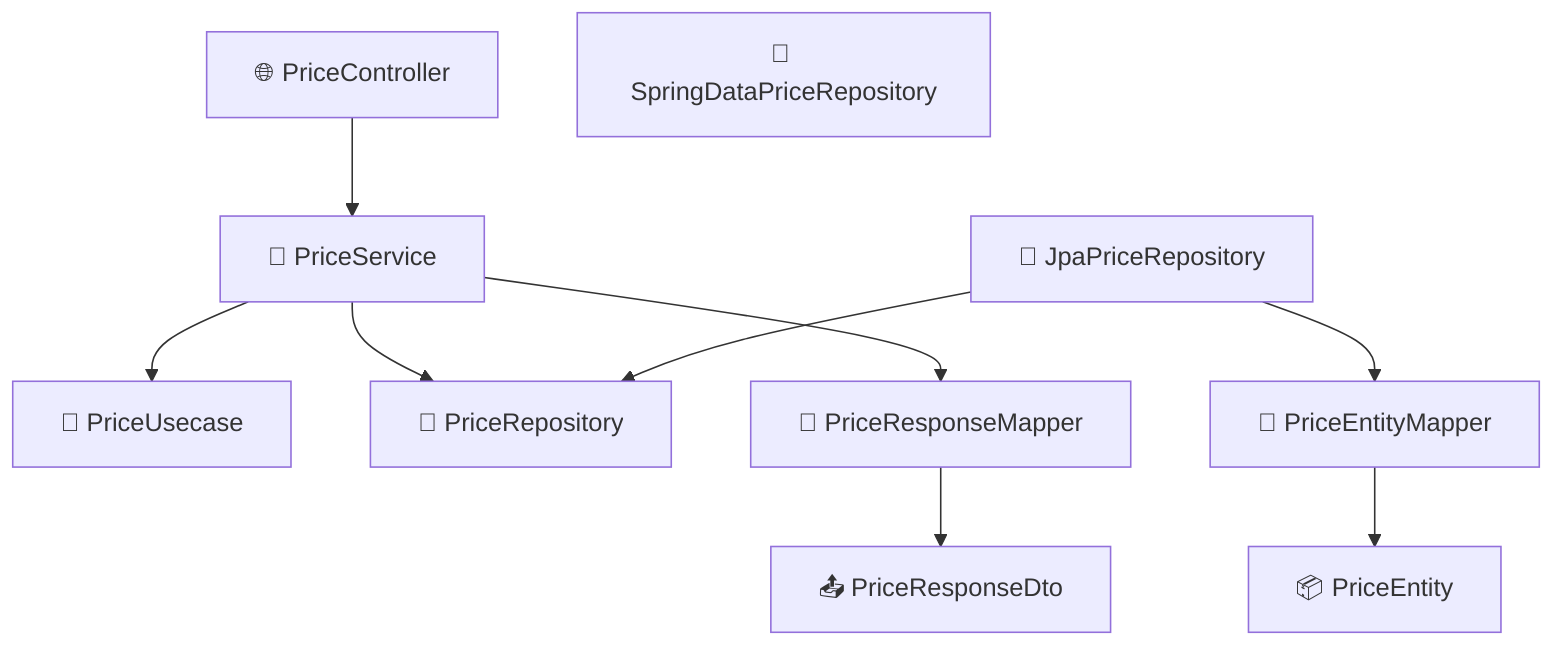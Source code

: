 graph TD
    Controller["🌐 PriceController"]
    Service["🧠 PriceService"]
    InputPort["🔌 PriceUsecase"]
    OutputPort["🔌 PriceRepository"]
    JpaRepo["💾 JpaPriceRepository"]
    SpringRepo["💾 SpringDataPriceRepository"]
    Entity["📦 PriceEntity"]
    EntityMapper["🧰 PriceEntityMapper"]
    Dto["📤 PriceResponseDto"]
    ResponseMapper["🧰 PriceResponseMapper"]

    Controller --> Service
    Service --> InputPort
    Service --> OutputPort
    JpaRepo --> OutputPort
    JpaRepo --> EntityMapper
    EntityMapper --> Entity
    Service --> ResponseMapper
    ResponseMapper --> Dto